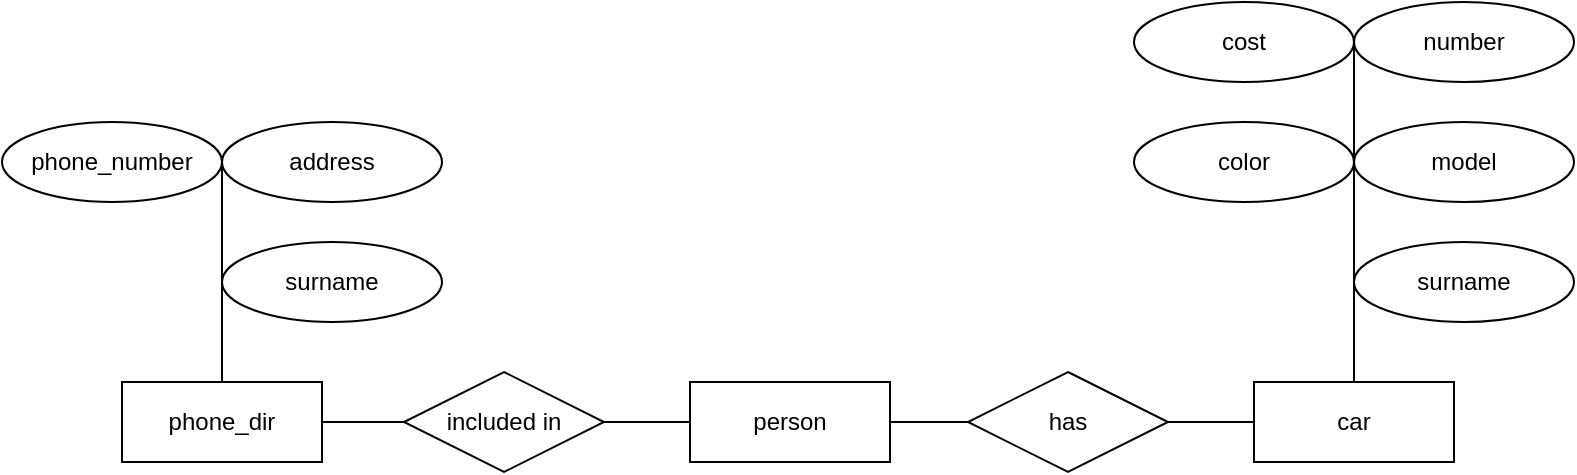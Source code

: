 <mxfile version="21.1.7" type="device" pages="2">
  <diagram name="Страница 1" id="GIOPOxWFB9DGz1uCtXGn">
    <mxGraphModel dx="1050" dy="1742" grid="1" gridSize="10" guides="1" tooltips="1" connect="1" arrows="1" fold="1" page="1" pageScale="1" pageWidth="827" pageHeight="1169" math="0" shadow="0">
      <root>
        <mxCell id="0" />
        <mxCell id="1" parent="0" />
        <mxCell id="gQ2Yj7BAhrdQgRN9vXCK-1" value="phone_dir" style="rounded=0;whiteSpace=wrap;html=1;" parent="1" vertex="1">
          <mxGeometry x="80" y="70" width="100" height="40" as="geometry" />
        </mxCell>
        <mxCell id="gQ2Yj7BAhrdQgRN9vXCK-2" value="person" style="rounded=0;whiteSpace=wrap;html=1;" parent="1" vertex="1">
          <mxGeometry x="364" y="70" width="100" height="40" as="geometry" />
        </mxCell>
        <mxCell id="gQ2Yj7BAhrdQgRN9vXCK-3" value="car" style="rounded=0;whiteSpace=wrap;html=1;" parent="1" vertex="1">
          <mxGeometry x="646" y="70" width="100" height="40" as="geometry" />
        </mxCell>
        <mxCell id="gQ2Yj7BAhrdQgRN9vXCK-4" value="has" style="rhombus;whiteSpace=wrap;html=1;" parent="1" vertex="1">
          <mxGeometry x="503" y="65" width="100" height="50" as="geometry" />
        </mxCell>
        <mxCell id="gQ2Yj7BAhrdQgRN9vXCK-5" value="" style="endArrow=none;html=1;rounded=0;exitX=1;exitY=0.5;exitDx=0;exitDy=0;entryX=0;entryY=0.5;entryDx=0;entryDy=0;" parent="1" source="gQ2Yj7BAhrdQgRN9vXCK-2" target="gQ2Yj7BAhrdQgRN9vXCK-4" edge="1">
          <mxGeometry width="50" height="50" relative="1" as="geometry">
            <mxPoint x="390" y="20" as="sourcePoint" />
            <mxPoint x="440" y="-30" as="targetPoint" />
          </mxGeometry>
        </mxCell>
        <mxCell id="gQ2Yj7BAhrdQgRN9vXCK-6" value="" style="endArrow=none;html=1;rounded=0;exitX=1;exitY=0.5;exitDx=0;exitDy=0;entryX=0;entryY=0.5;entryDx=0;entryDy=0;" parent="1" source="gQ2Yj7BAhrdQgRN9vXCK-4" target="gQ2Yj7BAhrdQgRN9vXCK-3" edge="1">
          <mxGeometry width="50" height="50" relative="1" as="geometry">
            <mxPoint x="390" y="20" as="sourcePoint" />
            <mxPoint x="440" y="-30" as="targetPoint" />
          </mxGeometry>
        </mxCell>
        <mxCell id="gQ2Yj7BAhrdQgRN9vXCK-7" value="" style="endArrow=none;html=1;rounded=0;exitX=0.5;exitY=0;exitDx=0;exitDy=0;entryX=0;entryY=0.5;entryDx=0;entryDy=0;" parent="1" source="gQ2Yj7BAhrdQgRN9vXCK-3" target="gQ2Yj7BAhrdQgRN9vXCK-12" edge="1">
          <mxGeometry width="50" height="50" relative="1" as="geometry">
            <mxPoint x="336" y="20" as="sourcePoint" />
            <mxPoint x="696" y="-120" as="targetPoint" />
          </mxGeometry>
        </mxCell>
        <mxCell id="gQ2Yj7BAhrdQgRN9vXCK-8" value="surname" style="ellipse;whiteSpace=wrap;html=1;" parent="1" vertex="1">
          <mxGeometry x="696" width="110" height="40" as="geometry" />
        </mxCell>
        <mxCell id="gQ2Yj7BAhrdQgRN9vXCK-9" value="model" style="ellipse;whiteSpace=wrap;html=1;" parent="1" vertex="1">
          <mxGeometry x="696" y="-60" width="110" height="40" as="geometry" />
        </mxCell>
        <mxCell id="gQ2Yj7BAhrdQgRN9vXCK-10" value="color" style="ellipse;whiteSpace=wrap;html=1;" parent="1" vertex="1">
          <mxGeometry x="586" y="-60" width="110" height="40" as="geometry" />
        </mxCell>
        <mxCell id="gQ2Yj7BAhrdQgRN9vXCK-11" value="cost" style="ellipse;whiteSpace=wrap;html=1;" parent="1" vertex="1">
          <mxGeometry x="586" y="-120" width="110" height="40" as="geometry" />
        </mxCell>
        <mxCell id="gQ2Yj7BAhrdQgRN9vXCK-12" value="number" style="ellipse;whiteSpace=wrap;html=1;" parent="1" vertex="1">
          <mxGeometry x="696" y="-120" width="110" height="40" as="geometry" />
        </mxCell>
        <mxCell id="gQ2Yj7BAhrdQgRN9vXCK-13" value="included in" style="rhombus;whiteSpace=wrap;html=1;" parent="1" vertex="1">
          <mxGeometry x="221" y="65" width="100" height="50" as="geometry" />
        </mxCell>
        <mxCell id="gQ2Yj7BAhrdQgRN9vXCK-14" value="" style="endArrow=none;html=1;rounded=0;exitX=1;exitY=0.5;exitDx=0;exitDy=0;entryX=0;entryY=0.5;entryDx=0;entryDy=0;" parent="1" source="gQ2Yj7BAhrdQgRN9vXCK-1" target="gQ2Yj7BAhrdQgRN9vXCK-13" edge="1">
          <mxGeometry width="50" height="50" relative="1" as="geometry">
            <mxPoint x="390" y="20" as="sourcePoint" />
            <mxPoint x="440" y="-30" as="targetPoint" />
          </mxGeometry>
        </mxCell>
        <mxCell id="gQ2Yj7BAhrdQgRN9vXCK-15" value="" style="endArrow=none;html=1;rounded=0;exitX=1;exitY=0.5;exitDx=0;exitDy=0;entryX=0;entryY=0.5;entryDx=0;entryDy=0;" parent="1" source="gQ2Yj7BAhrdQgRN9vXCK-13" target="gQ2Yj7BAhrdQgRN9vXCK-2" edge="1">
          <mxGeometry width="50" height="50" relative="1" as="geometry">
            <mxPoint x="390" y="20" as="sourcePoint" />
            <mxPoint x="440" y="-30" as="targetPoint" />
          </mxGeometry>
        </mxCell>
        <mxCell id="gQ2Yj7BAhrdQgRN9vXCK-16" value="surname" style="ellipse;whiteSpace=wrap;html=1;" parent="1" vertex="1">
          <mxGeometry x="130" width="110" height="40" as="geometry" />
        </mxCell>
        <mxCell id="gQ2Yj7BAhrdQgRN9vXCK-17" value="phone_number" style="ellipse;whiteSpace=wrap;html=1;" parent="1" vertex="1">
          <mxGeometry x="20" y="-60" width="110" height="40" as="geometry" />
        </mxCell>
        <mxCell id="gQ2Yj7BAhrdQgRN9vXCK-18" value="address" style="ellipse;whiteSpace=wrap;html=1;" parent="1" vertex="1">
          <mxGeometry x="130" y="-60" width="110" height="40" as="geometry" />
        </mxCell>
        <mxCell id="gQ2Yj7BAhrdQgRN9vXCK-19" value="" style="endArrow=none;html=1;rounded=0;exitX=0.5;exitY=0;exitDx=0;exitDy=0;" parent="1" source="gQ2Yj7BAhrdQgRN9vXCK-1" edge="1">
          <mxGeometry width="50" height="50" relative="1" as="geometry">
            <mxPoint x="390" y="-80" as="sourcePoint" />
            <mxPoint x="130" y="-40" as="targetPoint" />
          </mxGeometry>
        </mxCell>
      </root>
    </mxGraphModel>
  </diagram>
  <diagram id="5aDTrssEw8rVIw6tdWja" name="Страница 2">
    <mxGraphModel dx="1050" dy="573" grid="1" gridSize="10" guides="1" tooltips="1" connect="1" arrows="1" fold="1" page="1" pageScale="1" pageWidth="827" pageHeight="1169" math="0" shadow="0">
      <root>
        <mxCell id="0" />
        <mxCell id="1" parent="0" />
        <mxCell id="xWpMKaaXVbRMBy7SgJGM-22" value="" style="shape=table;startSize=0;container=1;collapsible=0;childLayout=tableLayout;fontSize=16;" vertex="1" parent="1">
          <mxGeometry x="180" y="170" width="530" height="357" as="geometry" />
        </mxCell>
        <mxCell id="xWpMKaaXVbRMBy7SgJGM-23" value="" style="shape=tableRow;horizontal=0;startSize=0;swimlaneHead=0;swimlaneBody=0;strokeColor=inherit;top=0;left=0;bottom=0;right=0;collapsible=0;dropTarget=0;fillColor=none;points=[[0,0.5],[1,0.5]];portConstraint=eastwest;fontSize=16;" vertex="1" parent="xWpMKaaXVbRMBy7SgJGM-22">
          <mxGeometry width="530" height="70" as="geometry" />
        </mxCell>
        <mxCell id="xWpMKaaXVbRMBy7SgJGM-24" value="Описание" style="shape=partialRectangle;html=1;whiteSpace=wrap;connectable=0;strokeColor=inherit;overflow=hidden;fillColor=none;top=0;left=0;bottom=0;right=0;pointerEvents=1;fontSize=16;" vertex="1" parent="xWpMKaaXVbRMBy7SgJGM-23">
          <mxGeometry width="157" height="70" as="geometry">
            <mxRectangle width="157" height="70" as="alternateBounds" />
          </mxGeometry>
        </mxCell>
        <mxCell id="xWpMKaaXVbRMBy7SgJGM-25" value="Prolog" style="shape=partialRectangle;html=1;whiteSpace=wrap;connectable=0;strokeColor=inherit;overflow=hidden;fillColor=none;top=0;left=0;bottom=0;right=0;pointerEvents=1;fontSize=16;" vertex="1" parent="xWpMKaaXVbRMBy7SgJGM-23">
          <mxGeometry x="157" width="156" height="70" as="geometry">
            <mxRectangle width="156" height="70" as="alternateBounds" />
          </mxGeometry>
        </mxCell>
        <mxCell id="xWpMKaaXVbRMBy7SgJGM-26" value="SQL" style="shape=partialRectangle;html=1;whiteSpace=wrap;connectable=0;strokeColor=inherit;overflow=hidden;fillColor=none;top=0;left=0;bottom=0;right=0;pointerEvents=1;fontSize=16;" vertex="1" parent="xWpMKaaXVbRMBy7SgJGM-23">
          <mxGeometry x="313" width="217" height="70" as="geometry">
            <mxRectangle width="217" height="70" as="alternateBounds" />
          </mxGeometry>
        </mxCell>
        <mxCell id="xWpMKaaXVbRMBy7SgJGM-27" value="" style="shape=tableRow;horizontal=0;startSize=0;swimlaneHead=0;swimlaneBody=0;strokeColor=inherit;top=0;left=0;bottom=0;right=0;collapsible=0;dropTarget=0;fillColor=none;points=[[0,0.5],[1,0.5]];portConstraint=eastwest;fontSize=16;" vertex="1" parent="xWpMKaaXVbRMBy7SgJGM-22">
          <mxGeometry y="70" width="530" height="87" as="geometry" />
        </mxCell>
        <mxCell id="xWpMKaaXVbRMBy7SgJGM-28" value="&lt;span style=&quot;font-size: 12px;&quot;&gt;Номера телефонов и марки машин всех автовладельцев&lt;/span&gt;" style="shape=partialRectangle;html=1;whiteSpace=wrap;connectable=0;strokeColor=inherit;overflow=hidden;fillColor=none;top=0;left=0;bottom=0;right=0;pointerEvents=1;fontSize=16;" vertex="1" parent="xWpMKaaXVbRMBy7SgJGM-27">
          <mxGeometry width="157" height="87" as="geometry">
            <mxRectangle width="157" height="87" as="alternateBounds" />
          </mxGeometry>
        </mxCell>
        <mxCell id="xWpMKaaXVbRMBy7SgJGM-29" value="&lt;font style=&quot;font-size: 12px;&quot;&gt;get_by_brand_and_color(&lt;br&gt;Brand, _, _, Phone, _)&lt;/font&gt;" style="shape=partialRectangle;html=1;whiteSpace=wrap;connectable=0;strokeColor=inherit;overflow=hidden;fillColor=none;top=0;left=0;bottom=0;right=0;pointerEvents=1;fontSize=16;" vertex="1" parent="xWpMKaaXVbRMBy7SgJGM-27">
          <mxGeometry x="157" width="156" height="87" as="geometry">
            <mxRectangle width="156" height="87" as="alternateBounds" />
          </mxGeometry>
        </mxCell>
        <mxCell id="xWpMKaaXVbRMBy7SgJGM-30" value="&lt;font style=&quot;font-size: 12px;&quot;&gt;select cars.brand, phone_dir.phone&lt;br&gt;&amp;nbsp;from phone_dir join cars on phone_dir.surname = cars.surname&amp;nbsp;&lt;/font&gt;" style="shape=partialRectangle;html=1;whiteSpace=wrap;connectable=0;strokeColor=inherit;overflow=hidden;fillColor=none;top=0;left=0;bottom=0;right=0;pointerEvents=1;fontSize=16;" vertex="1" parent="xWpMKaaXVbRMBy7SgJGM-27">
          <mxGeometry x="313" width="217" height="87" as="geometry">
            <mxRectangle width="217" height="87" as="alternateBounds" />
          </mxGeometry>
        </mxCell>
        <mxCell id="xWpMKaaXVbRMBy7SgJGM-31" value="" style="shape=tableRow;horizontal=0;startSize=0;swimlaneHead=0;swimlaneBody=0;strokeColor=inherit;top=0;left=0;bottom=0;right=0;collapsible=0;dropTarget=0;fillColor=none;points=[[0,0.5],[1,0.5]];portConstraint=eastwest;fontSize=16;" vertex="1" parent="xWpMKaaXVbRMBy7SgJGM-22">
          <mxGeometry y="157" width="530" height="100" as="geometry" />
        </mxCell>
        <mxCell id="xWpMKaaXVbRMBy7SgJGM-32" value="&lt;font style=&quot;font-size: 12px;&quot;&gt;&amp;nbsp;Фамилии и города всех людей, имеющих машину марки &quot;mersedes&quot;&lt;/font&gt;" style="shape=partialRectangle;html=1;whiteSpace=wrap;connectable=0;strokeColor=inherit;overflow=hidden;fillColor=none;top=0;left=0;bottom=0;right=0;pointerEvents=1;fontSize=16;" vertex="1" parent="xWpMKaaXVbRMBy7SgJGM-31">
          <mxGeometry width="157" height="100" as="geometry">
            <mxRectangle width="157" height="100" as="alternateBounds" />
          </mxGeometry>
        </mxCell>
        <mxCell id="xWpMKaaXVbRMBy7SgJGM-33" value="&lt;font style=&quot;font-size: 12px;&quot;&gt;get_by_brand_and_color(&lt;br&gt;&quot;mersedes&quot;, _, Surname, _, City)&lt;/font&gt;" style="shape=partialRectangle;html=1;whiteSpace=wrap;connectable=0;strokeColor=inherit;overflow=hidden;fillColor=none;top=0;left=0;bottom=0;right=0;pointerEvents=1;fontSize=16;" vertex="1" parent="xWpMKaaXVbRMBy7SgJGM-31">
          <mxGeometry x="157" width="156" height="100" as="geometry">
            <mxRectangle width="156" height="100" as="alternateBounds" />
          </mxGeometry>
        </mxCell>
        <mxCell id="xWpMKaaXVbRMBy7SgJGM-34" value="&lt;font style=&quot;font-size: 12px;&quot;&gt;select phone_dir.surname, phone_dir.city from phone_dir join cars on phone_dir.surname = cars.surname where cars.brand = &quot;mersedes&quot;&lt;/font&gt;" style="shape=partialRectangle;html=1;whiteSpace=wrap;connectable=0;strokeColor=inherit;overflow=hidden;fillColor=none;top=0;left=0;bottom=0;right=0;pointerEvents=1;fontSize=16;" vertex="1" parent="xWpMKaaXVbRMBy7SgJGM-31">
          <mxGeometry x="313" width="217" height="100" as="geometry">
            <mxRectangle width="217" height="100" as="alternateBounds" />
          </mxGeometry>
        </mxCell>
        <mxCell id="xWpMKaaXVbRMBy7SgJGM-35" style="shape=tableRow;horizontal=0;startSize=0;swimlaneHead=0;swimlaneBody=0;strokeColor=inherit;top=0;left=0;bottom=0;right=0;collapsible=0;dropTarget=0;fillColor=none;points=[[0,0.5],[1,0.5]];portConstraint=eastwest;fontSize=16;" vertex="1" parent="xWpMKaaXVbRMBy7SgJGM-22">
          <mxGeometry y="257" width="530" height="100" as="geometry" />
        </mxCell>
        <mxCell id="xWpMKaaXVbRMBy7SgJGM-36" value="&lt;font style=&quot;font-size: 12px;&quot;&gt;Номера телефонов всех людей, имеющих машину цвета &quot;black&quot;&lt;/font&gt;" style="shape=partialRectangle;html=1;whiteSpace=wrap;connectable=0;strokeColor=inherit;overflow=hidden;fillColor=none;top=0;left=0;bottom=0;right=0;pointerEvents=1;fontSize=16;" vertex="1" parent="xWpMKaaXVbRMBy7SgJGM-35">
          <mxGeometry width="157" height="100" as="geometry">
            <mxRectangle width="157" height="100" as="alternateBounds" />
          </mxGeometry>
        </mxCell>
        <mxCell id="xWpMKaaXVbRMBy7SgJGM-37" value="&lt;font style=&quot;font-size: 12px;&quot;&gt;get_by_brand_and_color(_, &quot;black&quot;, _, Phone, _)&lt;/font&gt;" style="shape=partialRectangle;html=1;whiteSpace=wrap;connectable=0;strokeColor=inherit;overflow=hidden;fillColor=none;top=0;left=0;bottom=0;right=0;pointerEvents=1;fontSize=16;" vertex="1" parent="xWpMKaaXVbRMBy7SgJGM-35">
          <mxGeometry x="157" width="156" height="100" as="geometry">
            <mxRectangle width="156" height="100" as="alternateBounds" />
          </mxGeometry>
        </mxCell>
        <mxCell id="xWpMKaaXVbRMBy7SgJGM-38" value="&lt;span style=&quot;color: rgb(0, 0, 0); font-family: Helvetica; font-size: 12px; font-style: normal; font-variant-ligatures: normal; font-variant-caps: normal; font-weight: 400; letter-spacing: normal; orphans: 2; text-align: center; text-indent: 0px; text-transform: none; widows: 2; word-spacing: 0px; -webkit-text-stroke-width: 0px; background-color: rgb(251, 251, 251); text-decoration-thickness: initial; text-decoration-style: initial; text-decoration-color: initial; float: none; display: inline !important;&quot;&gt;select phone_dir.phone from phone_dir join cars on phone_dir.surname = cars.surname where cars.color = &quot;black&quot;&lt;/span&gt;" style="shape=partialRectangle;html=1;whiteSpace=wrap;connectable=0;strokeColor=inherit;overflow=hidden;fillColor=none;top=0;left=0;bottom=0;right=0;pointerEvents=1;fontSize=16;" vertex="1" parent="xWpMKaaXVbRMBy7SgJGM-35">
          <mxGeometry x="313" width="217" height="100" as="geometry">
            <mxRectangle width="217" height="100" as="alternateBounds" />
          </mxGeometry>
        </mxCell>
      </root>
    </mxGraphModel>
  </diagram>
</mxfile>
